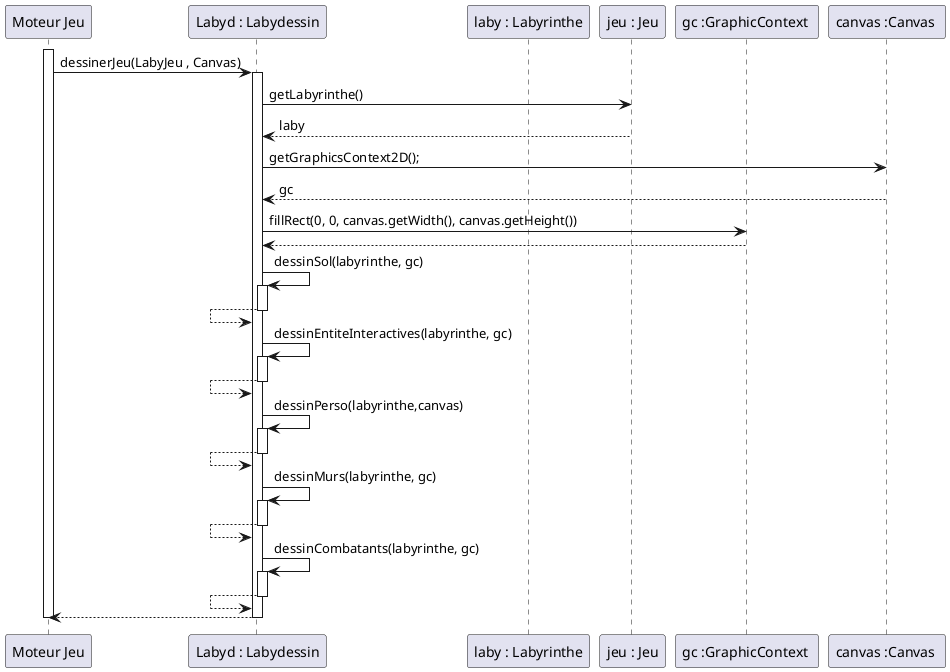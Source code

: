 @startuml
'https://plantuml.com/sequence-diagram


participant "Moteur Jeu" as m
participant "Labyd : Labydessin" as labyd
participant "laby : Labyrinthe" as laby
participant "jeu : Jeu" as labyJeu
participant "gc :GraphicContext " as gc
participant "canvas :Canvas " as canvas
activate m
m-> labyd:dessinerJeu(LabyJeu , Canvas)
activate labyd
labyd -> labyJeu :getLabyrinthe()
labyd <-- labyJeu : laby
labyd->canvas: getGraphicsContext2D();
labyd<--canvas:gc
labyd -> gc : fillRect(0, 0, canvas.getWidth(), canvas.getHeight())
labyd <-- gc

labyd ->labyd : dessinSol(labyrinthe, gc)
activate labyd
labyd <--labyd
deactivate labyd

labyd ->labyd :dessinEntiteInteractives(labyrinthe, gc)
activate labyd
labyd <--labyd
deactivate labyd

labyd -> labyd : dessinPerso(labyrinthe,canvas)
activate labyd
labyd <--labyd
deactivate labyd
labyd ->labyd : dessinMurs(labyrinthe, gc)
activate labyd
labyd <--labyd
deactivate labyd
labyd ->labyd :  dessinCombatants(labyrinthe, gc)
activate labyd
labyd <--labyd
deactivate labyd
m<-- labyd
deactivate labyd
deactivate m

@enduml